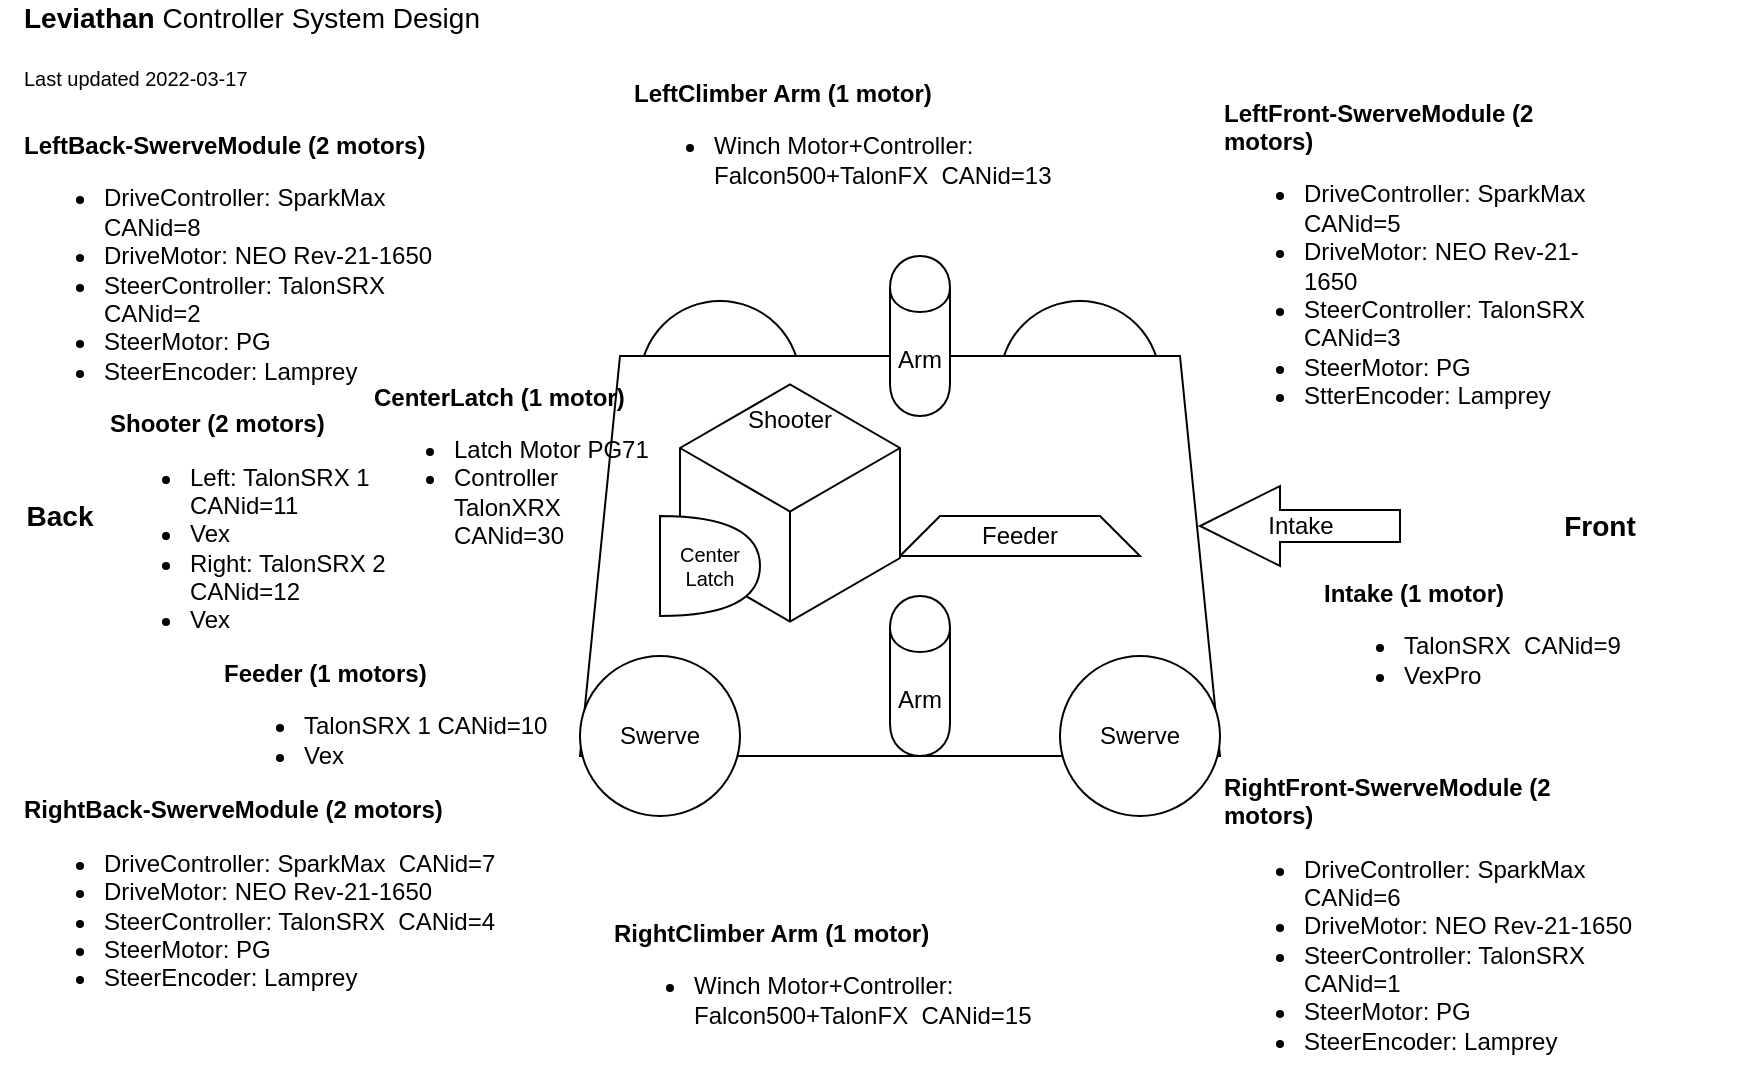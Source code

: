 <mxfile pages="1" version="11.2.4" type="device"><diagram id="aq-imfE5DwpCmfUWSRYW" name="Page-1"><mxGraphModel dx="1038" dy="619" grid="1" gridSize="10" guides="1" tooltips="1" connect="1" arrows="1" fold="1" page="1" pageScale="1" pageWidth="850" pageHeight="1100" math="0" shadow="0"><root><mxCell id="0"/><mxCell id="1" parent="0"/><mxCell id="OiVuoZo3RGiIisSlQevk-17" value="" style="ellipse;whiteSpace=wrap;html=1;" parent="1" vertex="1"><mxGeometry x="510" y="172.5" width="80" height="80" as="geometry"/></mxCell><mxCell id="OiVuoZo3RGiIisSlQevk-3" value="" style="ellipse;whiteSpace=wrap;html=1;" parent="1" vertex="1"><mxGeometry x="330" y="172.5" width="80" height="80" as="geometry"/></mxCell><mxCell id="OiVuoZo3RGiIisSlQevk-1" value="" style="shape=trapezoid;perimeter=trapezoidPerimeter;whiteSpace=wrap;html=1;fixedSize=1;" parent="1" vertex="1"><mxGeometry x="300" y="200" width="320" height="200" as="geometry"/></mxCell><mxCell id="OiVuoZo3RGiIisSlQevk-6" value="&lt;b&gt;LeftClimber Arm (1 motor)&lt;/b&gt;&lt;br&gt;&lt;ul&gt;&lt;li&gt;Winch Motor+Controller: Falcon500+TalonFX&amp;nbsp; CANid=13&lt;/li&gt;&lt;/ul&gt;" style="text;html=1;strokeColor=none;fillColor=none;align=left;verticalAlign=middle;whiteSpace=wrap;rounded=0;" parent="1" vertex="1"><mxGeometry x="325" y="80" width="235" height="30" as="geometry"/></mxCell><mxCell id="OiVuoZo3RGiIisSlQevk-7" value="&lt;b&gt;RightBack-SwerveModule (2 motors)&lt;/b&gt;&lt;br&gt;&lt;ul&gt;&lt;li&gt;DriveController: SparkMax&amp;nbsp; CANid=7&lt;/li&gt;&lt;li&gt;DriveMotor: NEO Rev-21-1650&lt;/li&gt;&lt;li&gt;SteerController: TalonSRX&amp;nbsp; CANid=4&lt;/li&gt;&lt;li&gt;SteerMotor: PG&lt;/li&gt;&lt;li&gt;SteerEncoder: Lamprey&lt;/li&gt;&lt;/ul&gt;" style="text;html=1;strokeColor=none;fillColor=none;align=left;verticalAlign=middle;whiteSpace=wrap;rounded=0;" parent="1" vertex="1"><mxGeometry x="20" y="460" width="270" height="30" as="geometry"/></mxCell><mxCell id="OiVuoZo3RGiIisSlQevk-9" value="&lt;b&gt;RightFront-SwerveModule (2 motors)&lt;/b&gt;&lt;br&gt;&lt;ul&gt;&lt;li&gt;DriveController: SparkMax&amp;nbsp; CANid=6&lt;/li&gt;&lt;li&gt;DriveMotor: NEO Rev-21-1650&lt;/li&gt;&lt;li&gt;SteerController: TalonSRX&amp;nbsp; CANid=1&lt;/li&gt;&lt;li&gt;SteerMotor: PG&lt;/li&gt;&lt;li&gt;SteerEncoder: Lamprey&lt;/li&gt;&lt;/ul&gt;" style="text;html=1;strokeColor=none;fillColor=none;align=left;verticalAlign=middle;whiteSpace=wrap;rounded=0;" parent="1" vertex="1"><mxGeometry x="620" y="470" width="210" height="30" as="geometry"/></mxCell><mxCell id="OiVuoZo3RGiIisSlQevk-10" value="&lt;b&gt;LeftFront-SwerveModule (2 motors)&lt;/b&gt;&lt;br&gt;&lt;ul&gt;&lt;li&gt;DriveController: SparkMax&amp;nbsp; CANid=5&lt;/li&gt;&lt;li&gt;DriveMotor: NEO Rev-21-1650&lt;/li&gt;&lt;li&gt;SteerController: TalonSRX&amp;nbsp; CANid=3&lt;/li&gt;&lt;li&gt;SteerMotor: PG&lt;/li&gt;&lt;li&gt;StterEncoder: Lamprey&lt;/li&gt;&lt;/ul&gt;" style="text;html=1;strokeColor=none;fillColor=none;align=left;verticalAlign=middle;whiteSpace=wrap;rounded=0;" parent="1" vertex="1"><mxGeometry x="620" y="140" width="190" height="30" as="geometry"/></mxCell><mxCell id="OiVuoZo3RGiIisSlQevk-11" value="Front" style="text;html=1;strokeColor=none;fillColor=none;align=center;verticalAlign=middle;whiteSpace=wrap;rounded=0;fontStyle=1;fontSize=14;" parent="1" vertex="1"><mxGeometry x="780" y="270" width="60" height="30" as="geometry"/></mxCell><mxCell id="OiVuoZo3RGiIisSlQevk-12" value="Back" style="text;html=1;strokeColor=none;fillColor=none;align=center;verticalAlign=middle;whiteSpace=wrap;rounded=0;fontStyle=1;fontSize=14;" parent="1" vertex="1"><mxGeometry x="10" y="265" width="60" height="30" as="geometry"/></mxCell><mxCell id="OiVuoZo3RGiIisSlQevk-15" value="&lt;b&gt;LeftBack-SwerveModule (2 motors)&lt;/b&gt;&lt;br&gt;&lt;ul&gt;&lt;li&gt;DriveController: SparkMax&amp;nbsp; CANid=8&lt;/li&gt;&lt;li&gt;DriveMotor: NEO Rev-21-1650&lt;/li&gt;&lt;li&gt;SteerController: TalonSRX&amp;nbsp; CANid=2&lt;/li&gt;&lt;li&gt;SteerMotor: PG&lt;/li&gt;&lt;li&gt;SteerEncoder: Lamprey&lt;/li&gt;&lt;/ul&gt;" style="text;html=1;strokeColor=none;fillColor=none;align=left;verticalAlign=middle;whiteSpace=wrap;rounded=0;" parent="1" vertex="1"><mxGeometry x="20" y="142" width="220" height="30" as="geometry"/></mxCell><mxCell id="OiVuoZo3RGiIisSlQevk-16" value="&lt;span style=&quot;color: rgba(0 , 0 , 0 , 0) ; font-family: monospace ; font-size: 0px&quot;&gt;%3CmxGraphModel%3E%3Croot%3E%3CmxCell%20id%3D%220%22%2F%3E%3CmxCell%20id%3D%221%22%20parent%3D%220%22%2F%3E%3CmxCell%20id%3D%222%22%20value%3D%22%26lt%3Bb%26gt%3BLeftClimber%20(Winch%20motor%2C%20Angle%20motor)%26lt%3B%2Fb%26gt%3B%26lt%3Bbr%26gt%3B%26lt%3Bul%26gt%3B%26lt%3Bli%26gt%3B%26lt%3Bspan%26gt%3BTalonSRX%26amp%3Bnbsp%3B%20CANid%3D%3F%3F%3F%26lt%3B%2Fspan%26gt%3B%26lt%3Bbr%26gt%3B%26lt%3B%2Fli%26gt%3B%26lt%3Bli%26gt%3BWinch%3A%20FalconFX%20CANid%3D%3F%3F%3F%26lt%3B%2Fli%26gt%3B%26lt%3Bli%26gt%3BAngleController%3F%3F%3F%26lt%3B%2Fli%26gt%3B%26lt%3Bli%26gt%3BAngle%20Motor%3F%3F%3F%26lt%3B%2Fli%26gt%3B%26lt%3B%2Ful%26gt%3B%22%20style%3D%22text%3Bhtml%3D1%3BstrokeColor%3Dnone%3BfillColor%3Dnone%3Balign%3Dleft%3BverticalAlign%3Dmiddle%3BwhiteSpace%3Dwrap%3Brounded%3D0%3B%22%20vertex%3D%221%22%20parent%3D%221%22%3E%3CmxGeometry%20x%3D%22350%22%20y%3D%2280%22%20width%3D%22250%22%20height%3D%2230%22%20as%3D%22geometry%22%2F%3E%3C%2FmxCell%3E%3C%2Froot%3E%3C%2FmxGraphModel%3E&lt;/span&gt;" style="text;html=1;strokeColor=none;fillColor=none;align=left;verticalAlign=middle;whiteSpace=wrap;rounded=0;" parent="1" vertex="1"><mxGeometry x="370" y="460" width="220" height="30" as="geometry"/></mxCell><mxCell id="OiVuoZo3RGiIisSlQevk-2" value="Swerve" style="ellipse;whiteSpace=wrap;html=1;" parent="1" vertex="1"><mxGeometry x="300" y="350" width="80" height="80" as="geometry"/></mxCell><mxCell id="OiVuoZo3RGiIisSlQevk-5" value="Swerve" style="ellipse;whiteSpace=wrap;html=1;" parent="1" vertex="1"><mxGeometry x="540" y="350" width="80" height="80" as="geometry"/></mxCell><mxCell id="OiVuoZo3RGiIisSlQevk-20" value="Intake" style="html=1;shadow=0;dashed=0;align=center;verticalAlign=middle;shape=mxgraph.arrows2.arrow;dy=0.6;dx=40;flipH=1;notch=0;" parent="1" vertex="1"><mxGeometry x="610" y="265" width="100" height="40" as="geometry"/></mxCell><mxCell id="OiVuoZo3RGiIisSlQevk-21" value="&lt;b&gt;Intake (1 motor)&lt;/b&gt;&lt;br&gt;&lt;ul&gt;&lt;li&gt;&lt;span&gt;TalonSRX&amp;nbsp; CANid=9&lt;/span&gt;&lt;br&gt;&lt;/li&gt;&lt;li&gt;VexPro&lt;/li&gt;&lt;/ul&gt;" style="text;html=1;strokeColor=none;fillColor=none;align=left;verticalAlign=middle;whiteSpace=wrap;rounded=0;" parent="1" vertex="1"><mxGeometry x="670" y="330" width="220" height="30" as="geometry"/></mxCell><mxCell id="OiVuoZo3RGiIisSlQevk-25" value="&lt;b&gt;Shooter (2 motors)&lt;/b&gt;&lt;br&gt;&lt;ul&gt;&lt;li&gt;&lt;span&gt;Left: TalonSRX 1 CANid=11&lt;/span&gt;&lt;br&gt;&lt;/li&gt;&lt;li&gt;Vex&lt;/li&gt;&lt;li&gt;Right: TalonSRX 2&amp;nbsp; CANid=12&lt;/li&gt;&lt;li&gt;Vex&lt;/li&gt;&lt;/ul&gt;" style="text;html=1;strokeColor=none;fillColor=none;align=left;verticalAlign=middle;whiteSpace=wrap;rounded=0;" parent="1" vertex="1"><mxGeometry x="62.5" y="273.5" width="160" height="30" as="geometry"/></mxCell><mxCell id="OiVuoZo3RGiIisSlQevk-28" value="&lt;b&gt;Feeder (1 motors)&lt;/b&gt;&lt;br&gt;&lt;ul&gt;&lt;li&gt;&lt;span&gt;TalonSRX 1 CANid=10&lt;/span&gt;&lt;br&gt;&lt;/li&gt;&lt;li&gt;Vex&lt;/li&gt;&lt;/ul&gt;" style="text;html=1;strokeColor=none;fillColor=none;align=left;verticalAlign=middle;whiteSpace=wrap;rounded=0;spacing=2;" parent="1" vertex="1"><mxGeometry x="120" y="370" width="190" height="30" as="geometry"/></mxCell><mxCell id="OiVuoZo3RGiIisSlQevk-30" value="Feeder" style="shape=trapezoid;perimeter=trapezoidPerimeter;whiteSpace=wrap;html=1;fixedSize=1;" parent="1" vertex="1"><mxGeometry x="460" y="280" width="120" height="20" as="geometry"/></mxCell><mxCell id="OiVuoZo3RGiIisSlQevk-31" value="&lt;font style=&quot;font-size: 14px&quot;&gt;&lt;b&gt;Leviathan&amp;nbsp;&lt;/b&gt;Controller System Design&lt;/font&gt;&lt;br&gt;&lt;br&gt;&lt;font style=&quot;font-size: 10px&quot;&gt;Last updated 2022-03-17&lt;/font&gt;" style="text;html=1;strokeColor=none;fillColor=none;align=left;verticalAlign=middle;whiteSpace=wrap;rounded=0;" parent="1" vertex="1"><mxGeometry x="20" y="30" width="245" height="30" as="geometry"/></mxCell><mxCell id="TTNxWCvt8wce7vHE9U5l-1" value="&lt;b&gt;RightClimber Arm (1 motor)&lt;/b&gt;&lt;br&gt;&lt;ul&gt;&lt;li&gt;Winch Motor+Controller: Falcon500+TalonFX&amp;nbsp; CANid=15&lt;/li&gt;&lt;/ul&gt;" style="text;html=1;strokeColor=none;fillColor=none;align=left;verticalAlign=middle;whiteSpace=wrap;rounded=0;" parent="1" vertex="1"><mxGeometry x="315" y="500" width="275" height="30" as="geometry"/></mxCell><mxCell id="y7R0vn66H6XqdpLOAAEb-1" value="Arm" style="shape=cylinder;whiteSpace=wrap;html=1;boundedLbl=1;backgroundOutline=1;" parent="1" vertex="1"><mxGeometry x="455" y="150" width="30" height="80" as="geometry"/></mxCell><mxCell id="y7R0vn66H6XqdpLOAAEb-4" value="Arm" style="shape=cylinder;whiteSpace=wrap;html=1;boundedLbl=1;backgroundOutline=1;" parent="1" vertex="1"><mxGeometry x="455" y="320" width="30" height="80" as="geometry"/></mxCell><mxCell id="y7R0vn66H6XqdpLOAAEb-5" value="Shooter" style="html=1;whiteSpace=wrap;aspect=fixed;shape=isoCube;backgroundOutline=1;verticalAlign=top;spacingTop=5;" parent="1" vertex="1"><mxGeometry x="350" y="212.5" width="110" height="122" as="geometry"/></mxCell><mxCell id="2Nbs74aAhpJFMDdN1lTN-1" value="&lt;b&gt;CenterLatch (1 motor)&lt;/b&gt;&lt;br&gt;&lt;ul&gt;&lt;li&gt;Latch Motor PG71&lt;/li&gt;&lt;li&gt;Controller TalonXRX CANid=30&lt;/li&gt;&lt;/ul&gt;" style="text;html=1;strokeColor=none;fillColor=none;align=left;verticalAlign=middle;whiteSpace=wrap;rounded=0;" vertex="1" parent="1"><mxGeometry x="195" y="246" width="140" height="30" as="geometry"/></mxCell><mxCell id="2Nbs74aAhpJFMDdN1lTN-3" value="Center Latch" style="shape=or;whiteSpace=wrap;html=1;fontSize=10;" vertex="1" parent="1"><mxGeometry x="340" y="280" width="50" height="50" as="geometry"/></mxCell></root></mxGraphModel></diagram></mxfile>